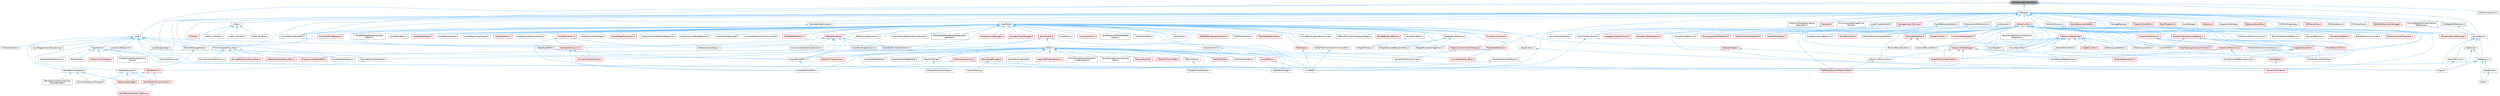 digraph "WorldCompositionUtility.h"
{
 // INTERACTIVE_SVG=YES
 // LATEX_PDF_SIZE
  bgcolor="transparent";
  edge [fontname=Helvetica,fontsize=10,labelfontname=Helvetica,labelfontsize=10];
  node [fontname=Helvetica,fontsize=10,shape=box,height=0.2,width=0.4];
  Node1 [id="Node000001",label="WorldCompositionUtility.h",height=0.2,width=0.4,color="gray40", fillcolor="grey60", style="filled", fontcolor="black",tooltip=" "];
  Node1 -> Node2 [id="edge1_Node000001_Node000002",dir="back",color="steelblue1",style="solid",tooltip=" "];
  Node2 [id="Node000002",label="CoreUObject.h",height=0.2,width=0.4,color="grey40", fillcolor="white", style="filled",URL="$d0/ded/CoreUObject_8h.html",tooltip=" "];
  Node2 -> Node3 [id="edge2_Node000002_Node000003",dir="back",color="steelblue1",style="solid",tooltip=" "];
  Node3 [id="Node000003",label="Engine.h",height=0.2,width=0.4,color="grey40", fillcolor="white", style="filled",URL="$d1/d34/Public_2Engine_8h.html",tooltip=" "];
  Node2 -> Node4 [id="edge3_Node000002_Node000004",dir="back",color="steelblue1",style="solid",tooltip=" "];
  Node4 [id="Node000004",label="EngineMinimal.h",height=0.2,width=0.4,color="grey40", fillcolor="white", style="filled",URL="$d0/d2c/EngineMinimal_8h.html",tooltip=" "];
  Node4 -> Node3 [id="edge4_Node000004_Node000003",dir="back",color="steelblue1",style="solid",tooltip=" "];
  Node2 -> Node5 [id="edge5_Node000002_Node000005",dir="back",color="steelblue1",style="solid",tooltip=" "];
  Node5 [id="Node000005",label="SlateBasics.h",height=0.2,width=0.4,color="grey40", fillcolor="white", style="filled",URL="$da/d2f/SlateBasics_8h.html",tooltip=" "];
  Node5 -> Node3 [id="edge6_Node000005_Node000003",dir="back",color="steelblue1",style="solid",tooltip=" "];
  Node5 -> Node6 [id="edge7_Node000005_Node000006",dir="back",color="steelblue1",style="solid",tooltip=" "];
  Node6 [id="Node000006",label="Slate.h",height=0.2,width=0.4,color="grey40", fillcolor="white", style="filled",URL="$d2/dc0/Slate_8h.html",tooltip=" "];
  Node5 -> Node7 [id="edge8_Node000005_Node000007",dir="back",color="steelblue1",style="solid",tooltip=" "];
  Node7 [id="Node000007",label="SlateExtras.h",height=0.2,width=0.4,color="grey40", fillcolor="white", style="filled",URL="$d8/dec/SlateExtras_8h.html",tooltip=" "];
  Node7 -> Node6 [id="edge9_Node000007_Node000006",dir="back",color="steelblue1",style="solid",tooltip=" "];
  Node5 -> Node8 [id="edge10_Node000005_Node000008",dir="back",color="steelblue1",style="solid",tooltip=" "];
  Node8 [id="Node000008",label="UnrealEd.h",height=0.2,width=0.4,color="grey40", fillcolor="white", style="filled",URL="$d2/d5f/UnrealEd_8h.html",tooltip=" "];
  Node2 -> Node9 [id="edge11_Node000002_Node000009",dir="back",color="steelblue1",style="solid",tooltip=" "];
  Node9 [id="Node000009",label="SlateCore.h",height=0.2,width=0.4,color="grey40", fillcolor="white", style="filled",URL="$dc/d03/SlateCore_8h.html",tooltip=" "];
  Node9 -> Node3 [id="edge12_Node000009_Node000003",dir="back",color="steelblue1",style="solid",tooltip=" "];
  Node9 -> Node5 [id="edge13_Node000009_Node000005",dir="back",color="steelblue1",style="solid",tooltip=" "];
  Node1 -> Node10 [id="edge14_Node000001_Node000010",dir="back",color="steelblue1",style="solid",tooltip=" "];
  Node10 [id="Node000010",label="CoreUObjectSharedPCH.h",height=0.2,width=0.4,color="grey40", fillcolor="white", style="filled",URL="$de/d2f/CoreUObjectSharedPCH_8h.html",tooltip=" "];
  Node10 -> Node11 [id="edge15_Node000010_Node000011",dir="back",color="steelblue1",style="solid",tooltip=" "];
  Node11 [id="Node000011",label="SlateSharedPCH.h",height=0.2,width=0.4,color="grey40", fillcolor="white", style="filled",URL="$d1/dfc/SlateSharedPCH_8h.html",tooltip=" "];
  Node11 -> Node12 [id="edge16_Node000011_Node000012",dir="back",color="steelblue1",style="solid",tooltip=" "];
  Node12 [id="Node000012",label="EngineSharedPCH.h",height=0.2,width=0.4,color="grey40", fillcolor="white", style="filled",URL="$dc/dbb/EngineSharedPCH_8h.html",tooltip=" "];
  Node12 -> Node13 [id="edge17_Node000012_Node000013",dir="back",color="steelblue1",style="solid",tooltip=" "];
  Node13 [id="Node000013",label="UnrealEdSharedPCH.h",height=0.2,width=0.4,color="grey40", fillcolor="white", style="filled",URL="$d1/de6/UnrealEdSharedPCH_8h.html",tooltip=" "];
  Node1 -> Node14 [id="edge18_Node000001_Node000014",dir="back",color="steelblue1",style="solid",tooltip=" "];
  Node14 [id="Node000014",label="Level.h",height=0.2,width=0.4,color="grey40", fillcolor="white", style="filled",URL="$d9/da2/Level_8h.html",tooltip=" "];
  Node14 -> Node15 [id="edge19_Node000014_Node000015",dir="back",color="steelblue1",style="solid",tooltip=" "];
  Node15 [id="Node000015",label="AsyncRegisterLevelContext.cpp",height=0.2,width=0.4,color="grey40", fillcolor="white", style="filled",URL="$da/df8/AsyncRegisterLevelContext_8cpp.html",tooltip=" "];
  Node14 -> Node16 [id="edge20_Node000014_Node000016",dir="back",color="steelblue1",style="solid",tooltip=" "];
  Node16 [id="Node000016",label="Editor.h",height=0.2,width=0.4,color="grey40", fillcolor="white", style="filled",URL="$de/d6e/Editor_8h.html",tooltip=" "];
  Node16 -> Node17 [id="edge21_Node000016_Node000017",dir="back",color="steelblue1",style="solid",tooltip=" "];
  Node17 [id="Node000017",label="AnimGraphNode_Base.h",height=0.2,width=0.4,color="red", fillcolor="#FFF0F0", style="filled",URL="$d0/dfb/AnimGraphNode__Base_8h.html",tooltip=" "];
  Node16 -> Node109 [id="edge22_Node000016_Node000109",dir="back",color="steelblue1",style="solid",tooltip=" "];
  Node109 [id="Node000109",label="AnimNodeEditModes.h",height=0.2,width=0.4,color="grey40", fillcolor="white", style="filled",URL="$db/dde/AnimNodeEditModes_8h.html",tooltip=" "];
  Node16 -> Node110 [id="edge23_Node000016_Node000110",dir="back",color="steelblue1",style="solid",tooltip=" "];
  Node110 [id="Node000110",label="BookMarkTypeActions.h",height=0.2,width=0.4,color="red", fillcolor="#FFF0F0", style="filled",URL="$d0/d2f/BookMarkTypeActions_8h.html",tooltip=" "];
  Node16 -> Node112 [id="edge24_Node000016_Node000112",dir="back",color="steelblue1",style="solid",tooltip=" "];
  Node112 [id="Node000112",label="BrushBuilderDragDropOp.h",height=0.2,width=0.4,color="grey40", fillcolor="white", style="filled",URL="$d9/d56/BrushBuilderDragDropOp_8h.html",tooltip=" "];
  Node16 -> Node113 [id="edge25_Node000016_Node000113",dir="back",color="steelblue1",style="solid",tooltip=" "];
  Node113 [id="Node000113",label="DisplayClusterObjectRef.h",height=0.2,width=0.4,color="red", fillcolor="#FFF0F0", style="filled",URL="$d9/d87/DisplayClusterObjectRef_8h.html",tooltip=" "];
  Node16 -> Node121 [id="edge26_Node000016_Node000121",dir="back",color="steelblue1",style="solid",tooltip=" "];
  Node121 [id="Node000121",label="EdModeInteractiveToolsContext.h",height=0.2,width=0.4,color="red", fillcolor="#FFF0F0", style="filled",URL="$d7/da4/EdModeInteractiveToolsContext_8h.html",tooltip=" "];
  Node16 -> Node124 [id="edge27_Node000016_Node000124",dir="back",color="steelblue1",style="solid",tooltip=" "];
  Node124 [id="Node000124",label="EditorModeManager.h",height=0.2,width=0.4,color="red", fillcolor="#FFF0F0", style="filled",URL="$d9/dca/EditorModeManager_8h.html",tooltip=" "];
  Node124 -> Node123 [id="edge28_Node000124_Node000123",dir="back",color="steelblue1",style="solid",tooltip=" "];
  Node123 [id="Node000123",label="FractureTool.cpp",height=0.2,width=0.4,color="grey40", fillcolor="white", style="filled",URL="$dc/d9a/FractureTool_8cpp.html",tooltip=" "];
  Node124 -> Node8 [id="edge29_Node000124_Node000008",dir="back",color="steelblue1",style="solid",tooltip=" "];
  Node16 -> Node130 [id="edge30_Node000016_Node000130",dir="back",color="steelblue1",style="solid",tooltip=" "];
  Node130 [id="Node000130",label="EditorViewportClient.h",height=0.2,width=0.4,color="red", fillcolor="#FFF0F0", style="filled",URL="$d4/d41/EditorViewportClient_8h.html",tooltip=" "];
  Node130 -> Node149 [id="edge31_Node000130_Node000149",dir="back",color="steelblue1",style="solid",tooltip=" "];
  Node149 [id="Node000149",label="SSkeletonWidget.h",height=0.2,width=0.4,color="grey40", fillcolor="white", style="filled",URL="$dd/da7/SSkeletonWidget_8h.html",tooltip=" "];
  Node130 -> Node8 [id="edge32_Node000130_Node000008",dir="back",color="steelblue1",style="solid",tooltip=" "];
  Node130 -> Node13 [id="edge33_Node000130_Node000013",dir="back",color="steelblue1",style="solid",tooltip=" "];
  Node16 -> Node150 [id="edge34_Node000016_Node000150",dir="back",color="steelblue1",style="solid",tooltip=" "];
  Node150 [id="Node000150",label="ExportTextDragDropOp.h",height=0.2,width=0.4,color="grey40", fillcolor="white", style="filled",URL="$de/d5c/ExportTextDragDropOp_8h.html",tooltip=" "];
  Node16 -> Node151 [id="edge35_Node000016_Node000151",dir="back",color="steelblue1",style="solid",tooltip=" "];
  Node151 [id="Node000151",label="ExternalDirtyActorsTracker.h",height=0.2,width=0.4,color="grey40", fillcolor="white", style="filled",URL="$db/d89/ExternalDirtyActorsTracker_8h.html",tooltip=" "];
  Node151 -> Node152 [id="edge36_Node000151_Node000152",dir="back",color="steelblue1",style="solid",tooltip=" "];
  Node152 [id="Node000152",label="WorldPartition.h",height=0.2,width=0.4,color="red", fillcolor="#FFF0F0", style="filled",URL="$de/d1e/WorldPartition_8h.html",tooltip=" "];
  Node152 -> Node154 [id="edge37_Node000152_Node000154",dir="back",color="steelblue1",style="solid",tooltip=" "];
  Node154 [id="Node000154",label="DataLayerManager.h",height=0.2,width=0.4,color="red", fillcolor="#FFF0F0", style="filled",URL="$de/d96/DataLayerManager_8h.html",tooltip=" "];
  Node152 -> Node156 [id="edge38_Node000152_Node000156",dir="back",color="steelblue1",style="solid",tooltip=" "];
  Node156 [id="Node000156",label="ExternalDataLayerManager.h",height=0.2,width=0.4,color="grey40", fillcolor="white", style="filled",URL="$d3/d7d/ExternalDataLayerManager_8h.html",tooltip=" "];
  Node152 -> Node161 [id="edge39_Node000152_Node000161",dir="back",color="steelblue1",style="solid",tooltip=" "];
  Node161 [id="Node000161",label="WorldPartitionRuntimeHash.h",height=0.2,width=0.4,color="red", fillcolor="#FFF0F0", style="filled",URL="$d9/df1/WorldPartitionRuntimeHash_8h.html",tooltip=" "];
  Node161 -> Node167 [id="edge40_Node000161_Node000167",dir="back",color="steelblue1",style="solid",tooltip=" "];
  Node167 [id="Node000167",label="WorldPartitionStreamingPolicy.h",height=0.2,width=0.4,color="red", fillcolor="#FFF0F0", style="filled",URL="$d8/d37/WorldPartitionStreamingPolicy_8h.html",tooltip=" "];
  Node16 -> Node123 [id="edge41_Node000016_Node000123",dir="back",color="steelblue1",style="solid",tooltip=" "];
  Node16 -> Node170 [id="edge42_Node000016_Node000170",dir="back",color="steelblue1",style="solid",tooltip=" "];
  Node170 [id="Node000170",label="GameModeInfoCustomizer.h",height=0.2,width=0.4,color="grey40", fillcolor="white", style="filled",URL="$d5/df3/GameModeInfoCustomizer_8h.html",tooltip=" "];
  Node16 -> Node171 [id="edge43_Node000016_Node000171",dir="back",color="steelblue1",style="solid",tooltip=" "];
  Node171 [id="Node000171",label="LegacyEdModeInterfaces.h",height=0.2,width=0.4,color="red", fillcolor="#FFF0F0", style="filled",URL="$da/d0a/LegacyEdModeInterfaces_8h.html",tooltip=" "];
  Node16 -> Node178 [id="edge44_Node000016_Node000178",dir="back",color="steelblue1",style="solid",tooltip=" "];
  Node178 [id="Node000178",label="MovieSceneDirectorBlueprint\lConditionUtils.h",height=0.2,width=0.4,color="grey40", fillcolor="white", style="filled",URL="$d4/d8a/MovieSceneDirectorBlueprintConditionUtils_8h.html",tooltip=" "];
  Node16 -> Node179 [id="edge45_Node000016_Node000179",dir="back",color="steelblue1",style="solid",tooltip=" "];
  Node179 [id="Node000179",label="MovieSceneDynamicBinding\lUtils.h",height=0.2,width=0.4,color="grey40", fillcolor="white", style="filled",URL="$df/dce/MovieSceneDynamicBindingUtils_8h.html",tooltip=" "];
  Node16 -> Node180 [id="edge46_Node000016_Node000180",dir="back",color="steelblue1",style="solid",tooltip=" "];
  Node180 [id="Node000180",label="PersonaModule.h",height=0.2,width=0.4,color="red", fillcolor="#FFF0F0", style="filled",URL="$de/d74/PersonaModule_8h.html",tooltip=" "];
  Node16 -> Node182 [id="edge47_Node000016_Node000182",dir="back",color="steelblue1",style="solid",tooltip=" "];
  Node182 [id="Node000182",label="SGraphPinNumSlider.h",height=0.2,width=0.4,color="red", fillcolor="#FFF0F0", style="filled",URL="$d5/d00/SGraphPinNumSlider_8h.html",tooltip=" "];
  Node16 -> Node184 [id="edge48_Node000016_Node000184",dir="back",color="steelblue1",style="solid",tooltip=" "];
  Node184 [id="Node000184",label="SGraphPinVector2DSlider.h",height=0.2,width=0.4,color="grey40", fillcolor="white", style="filled",URL="$d7/d05/SGraphPinVector2DSlider_8h.html",tooltip=" "];
  Node16 -> Node185 [id="edge49_Node000016_Node000185",dir="back",color="steelblue1",style="solid",tooltip=" "];
  Node185 [id="Node000185",label="SGraphPinVectorSlider.h",height=0.2,width=0.4,color="grey40", fillcolor="white", style="filled",URL="$dc/d38/SGraphPinVectorSlider_8h.html",tooltip=" "];
  Node16 -> Node186 [id="edge50_Node000016_Node000186",dir="back",color="steelblue1",style="solid",tooltip=" "];
  Node186 [id="Node000186",label="SVector2DSlider.h",height=0.2,width=0.4,color="grey40", fillcolor="white", style="filled",URL="$de/d67/SVector2DSlider_8h.html",tooltip=" "];
  Node186 -> Node184 [id="edge51_Node000186_Node000184",dir="back",color="steelblue1",style="solid",tooltip=" "];
  Node16 -> Node187 [id="edge52_Node000016_Node000187",dir="back",color="steelblue1",style="solid",tooltip=" "];
  Node187 [id="Node000187",label="SVector4Slider.h",height=0.2,width=0.4,color="red", fillcolor="#FFF0F0", style="filled",URL="$d4/dec/SVector4Slider_8h.html",tooltip=" "];
  Node16 -> Node189 [id="edge53_Node000016_Node000189",dir="back",color="steelblue1",style="solid",tooltip=" "];
  Node189 [id="Node000189",label="SVectorSlider.h",height=0.2,width=0.4,color="grey40", fillcolor="white", style="filled",URL="$d2/db5/SVectorSlider_8h.html",tooltip=" "];
  Node189 -> Node185 [id="edge54_Node000189_Node000185",dir="back",color="steelblue1",style="solid",tooltip=" "];
  Node16 -> Node190 [id="edge55_Node000016_Node000190",dir="back",color="steelblue1",style="solid",tooltip=" "];
  Node190 [id="Node000190",label="SubTrackEditorBase.h",height=0.2,width=0.4,color="grey40", fillcolor="white", style="filled",URL="$db/d33/SubTrackEditorBase_8h.html",tooltip=" "];
  Node16 -> Node8 [id="edge56_Node000016_Node000008",dir="back",color="steelblue1",style="solid",tooltip=" "];
  Node16 -> Node191 [id="edge57_Node000016_Node000191",dir="back",color="steelblue1",style="solid",tooltip=" "];
  Node191 [id="Node000191",label="UnrealEdMisc.h",height=0.2,width=0.4,color="red", fillcolor="#FFF0F0", style="filled",URL="$da/d70/UnrealEdMisc_8h.html",tooltip=" "];
  Node191 -> Node8 [id="edge58_Node000191_Node000008",dir="back",color="steelblue1",style="solid",tooltip=" "];
  Node16 -> Node13 [id="edge59_Node000016_Node000013",dir="back",color="steelblue1",style="solid",tooltip=" "];
  Node14 -> Node3 [id="edge60_Node000014_Node000003",dir="back",color="steelblue1",style="solid",tooltip=" "];
  Node14 -> Node12 [id="edge61_Node000014_Node000012",dir="back",color="steelblue1",style="solid",tooltip=" "];
  Node14 -> Node250 [id="edge62_Node000014_Node000250",dir="back",color="steelblue1",style="solid",tooltip=" "];
  Node250 [id="Node000250",label="EngineUtils.h",height=0.2,width=0.4,color="grey40", fillcolor="white", style="filled",URL="$d4/d61/EngineUtils_8h.html",tooltip=" "];
  Node250 -> Node251 [id="edge63_Node000250_Node000251",dir="back",color="steelblue1",style="solid",tooltip=" "];
  Node251 [id="Node000251",label="DisplayClusterHelpers.h",height=0.2,width=0.4,color="red", fillcolor="#FFF0F0", style="filled",URL="$da/dda/DisplayClusterHelpers_8h.html",tooltip=" "];
  Node250 -> Node113 [id="edge64_Node000250_Node000113",dir="back",color="steelblue1",style="solid",tooltip=" "];
  Node250 -> Node3 [id="edge65_Node000250_Node000003",dir="back",color="steelblue1",style="solid",tooltip=" "];
  Node250 -> Node253 [id="edge66_Node000250_Node000253",dir="back",color="steelblue1",style="solid",tooltip=" "];
  Node253 [id="Node000253",label="IDisplayClusterDisplayDevice\lProxy.h",height=0.2,width=0.4,color="grey40", fillcolor="white", style="filled",URL="$dd/d48/IDisplayClusterDisplayDeviceProxy_8h.html",tooltip=" "];
  Node250 -> Node254 [id="edge67_Node000250_Node000254",dir="back",color="steelblue1",style="solid",tooltip=" "];
  Node254 [id="Node000254",label="LandscapeSplineProxies.h",height=0.2,width=0.4,color="grey40", fillcolor="white", style="filled",URL="$d6/d6f/LandscapeSplineProxies_8h.html",tooltip=" "];
  Node250 -> Node255 [id="edge68_Node000250_Node000255",dir="back",color="steelblue1",style="solid",tooltip=" "];
  Node255 [id="Node000255",label="PawnIterator.h",height=0.2,width=0.4,color="grey40", fillcolor="white", style="filled",URL="$d3/d9c/PawnIterator_8h.html",tooltip=" "];
  Node250 -> Node256 [id="edge69_Node000250_Node000256",dir="back",color="steelblue1",style="solid",tooltip=" "];
  Node256 [id="Node000256",label="Texture2DArray.cpp",height=0.2,width=0.4,color="grey40", fillcolor="white", style="filled",URL="$d7/d13/Texture2DArray_8cpp.html",tooltip=" "];
  Node14 -> Node257 [id="edge70_Node000014_Node000257",dir="back",color="steelblue1",style="solid",tooltip=" "];
  Node257 [id="Node000257",label="ExternalPackageHelper.h",height=0.2,width=0.4,color="grey40", fillcolor="white", style="filled",URL="$d3/d2f/ExternalPackageHelper_8h.html",tooltip=" "];
  Node257 -> Node258 [id="edge71_Node000257_Node000258",dir="back",color="steelblue1",style="solid",tooltip=" "];
  Node258 [id="Node000258",label="WorldDataLayers.h",height=0.2,width=0.4,color="grey40", fillcolor="white", style="filled",URL="$d1/d1d/WorldDataLayers_8h.html",tooltip=" "];
  Node258 -> Node154 [id="edge72_Node000258_Node000154",dir="back",color="steelblue1",style="solid",tooltip=" "];
  Node258 -> Node161 [id="edge73_Node000258_Node000161",dir="back",color="steelblue1",style="solid",tooltip=" "];
  Node258 -> Node167 [id="edge74_Node000258_Node000167",dir="back",color="steelblue1",style="solid",tooltip=" "];
  Node14 -> Node259 [id="edge75_Node000014_Node000259",dir="back",color="steelblue1",style="solid",tooltip=" "];
  Node259 [id="Node000259",label="LevelDragDropOp.h",height=0.2,width=0.4,color="grey40", fillcolor="white", style="filled",URL="$dc/da5/LevelDragDropOp_8h.html",tooltip=" "];
  Node14 -> Node260 [id="edge76_Node000014_Node000260",dir="back",color="steelblue1",style="solid",tooltip=" "];
  Node260 [id="Node000260",label="LevelScriptBlueprint.h",height=0.2,width=0.4,color="grey40", fillcolor="white", style="filled",URL="$da/dfb/LevelScriptBlueprint_8h.html",tooltip=" "];
  Node14 -> Node261 [id="edge77_Node000014_Node000261",dir="back",color="steelblue1",style="solid",tooltip=" "];
  Node261 [id="Node000261",label="PrimitiveSceneProxyDesc.h",height=0.2,width=0.4,color="grey40", fillcolor="white", style="filled",URL="$d8/d20/PrimitiveSceneProxyDesc_8h.html",tooltip=" "];
  Node261 -> Node262 [id="edge78_Node000261_Node000262",dir="back",color="steelblue1",style="solid",tooltip=" "];
  Node262 [id="Node000262",label="AnimNextDebugDraw.h",height=0.2,width=0.4,color="grey40", fillcolor="white", style="filled",URL="$dd/de1/AnimNextDebugDraw_8h.html",tooltip=" "];
  Node261 -> Node263 [id="edge79_Node000261_Node000263",dir="back",color="steelblue1",style="solid",tooltip=" "];
  Node263 [id="Node000263",label="ParticleSystemSceneProxy.h",height=0.2,width=0.4,color="grey40", fillcolor="white", style="filled",URL="$dd/d25/ParticleSystemSceneProxy_8h.html",tooltip=" "];
  Node261 -> Node264 [id="edge80_Node000261_Node000264",dir="back",color="steelblue1",style="solid",tooltip=" "];
  Node264 [id="Node000264",label="SkinnedMeshSceneProxyDesc.h",height=0.2,width=0.4,color="red", fillcolor="#FFF0F0", style="filled",URL="$dd/d6b/SkinnedMeshSceneProxyDesc_8h.html",tooltip=" "];
  Node261 -> Node269 [id="edge81_Node000261_Node000269",dir="back",color="steelblue1",style="solid",tooltip=" "];
  Node269 [id="Node000269",label="StaticMeshSceneProxyDesc.h",height=0.2,width=0.4,color="red", fillcolor="#FFF0F0", style="filled",URL="$d0/d31/StaticMeshSceneProxyDesc_8h.html",tooltip=" "];
  Node14 -> Node272 [id="edge82_Node000014_Node000272",dir="back",color="steelblue1",style="solid",tooltip=" "];
  Node272 [id="Node000272",label="SurfaceIterators.h",height=0.2,width=0.4,color="grey40", fillcolor="white", style="filled",URL="$da/de6/SurfaceIterators_8h.html",tooltip=" "];
  Node14 -> Node258 [id="edge83_Node000014_Node000258",dir="back",color="steelblue1",style="solid",tooltip=" "];
  Node14 -> Node273 [id="edge84_Node000014_Node000273",dir="back",color="steelblue1",style="solid",tooltip=" "];
  Node273 [id="Node000273",label="WorldPartitionHelpers.h",height=0.2,width=0.4,color="grey40", fillcolor="white", style="filled",URL="$d9/dff/WorldPartitionHelpers_8h.html",tooltip=" "];
  Node273 -> Node154 [id="edge85_Node000273_Node000154",dir="back",color="steelblue1",style="solid",tooltip=" "];
  Node273 -> Node156 [id="edge86_Node000273_Node000156",dir="back",color="steelblue1",style="solid",tooltip=" "];
  Node273 -> Node274 [id="edge87_Node000273_Node000274",dir="back",color="steelblue1",style="solid",tooltip=" "];
  Node274 [id="Node000274",label="WorldPartitionRuntimeVirtual\lTextureBuilder.h",height=0.2,width=0.4,color="grey40", fillcolor="white", style="filled",URL="$d9/d09/WorldPartitionRuntimeVirtualTextureBuilder_8h.html",tooltip=" "];
  Node1 -> Node275 [id="edge88_Node000001_Node000275",dir="back",color="steelblue1",style="solid",tooltip=" "];
  Node275 [id="Node000275",label="Package.h",height=0.2,width=0.4,color="grey40", fillcolor="white", style="filled",URL="$dd/d79/Package_8h.html",tooltip=" "];
  Node275 -> Node276 [id="edge89_Node000275_Node000276",dir="back",color="steelblue1",style="solid",tooltip=" "];
  Node276 [id="Node000276",label="AITask.h",height=0.2,width=0.4,color="grey40", fillcolor="white", style="filled",URL="$d6/de2/AITask_8h.html",tooltip=" "];
  Node276 -> Node277 [id="edge90_Node000276_Node000277",dir="back",color="steelblue1",style="solid",tooltip=" "];
  Node277 [id="Node000277",label="AITask_LockLogic.h",height=0.2,width=0.4,color="grey40", fillcolor="white", style="filled",URL="$d8/d28/AITask__LockLogic_8h.html",tooltip=" "];
  Node276 -> Node278 [id="edge91_Node000276_Node000278",dir="back",color="steelblue1",style="solid",tooltip=" "];
  Node278 [id="Node000278",label="AITask_MoveTo.h",height=0.2,width=0.4,color="grey40", fillcolor="white", style="filled",URL="$d4/dc4/AITask__MoveTo_8h.html",tooltip=" "];
  Node276 -> Node279 [id="edge92_Node000276_Node000279",dir="back",color="steelblue1",style="solid",tooltip=" "];
  Node279 [id="Node000279",label="AITask_RunEQS.h",height=0.2,width=0.4,color="grey40", fillcolor="white", style="filled",URL="$d9/d9f/AITask__RunEQS_8h.html",tooltip=" "];
  Node276 -> Node280 [id="edge93_Node000276_Node000280",dir="back",color="steelblue1",style="solid",tooltip=" "];
  Node280 [id="Node000280",label="BTNode.h",height=0.2,width=0.4,color="red", fillcolor="#FFF0F0", style="filled",URL="$d2/df3/BTNode_8h.html",tooltip=" "];
  Node275 -> Node330 [id="edge94_Node000275_Node000330",dir="back",color="steelblue1",style="solid",tooltip=" "];
  Node330 [id="Node000330",label="ArchiveReplaceOrClearExternal\lReferences.h",height=0.2,width=0.4,color="grey40", fillcolor="white", style="filled",URL="$d1/d53/ArchiveReplaceOrClearExternalReferences_8h.html",tooltip=" "];
  Node330 -> Node2 [id="edge95_Node000330_Node000002",dir="back",color="steelblue1",style="solid",tooltip=" "];
  Node275 -> Node331 [id="edge96_Node000275_Node000331",dir="back",color="steelblue1",style="solid",tooltip=" "];
  Node331 [id="Node000331",label="AssetData.h",height=0.2,width=0.4,color="grey40", fillcolor="white", style="filled",URL="$d9/d19/AssetData_8h.html",tooltip=" "];
  Node331 -> Node332 [id="edge97_Node000331_Node000332",dir="back",color="steelblue1",style="solid",tooltip=" "];
  Node332 [id="Node000332",label="ActorDescContainer.h",height=0.2,width=0.4,color="red", fillcolor="#FFF0F0", style="filled",URL="$de/df0/ActorDescContainer_8h.html",tooltip=" "];
  Node331 -> Node338 [id="edge98_Node000331_Node000338",dir="back",color="steelblue1",style="solid",tooltip=" "];
  Node338 [id="Node000338",label="AnimAssetFindReplace.h",height=0.2,width=0.4,color="red", fillcolor="#FFF0F0", style="filled",URL="$d2/d3f/AnimAssetFindReplace_8h.html",tooltip=" "];
  Node331 -> Node342 [id="edge99_Node000331_Node000342",dir="back",color="steelblue1",style="solid",tooltip=" "];
  Node342 [id="Node000342",label="AnimationGraphSchema.h",height=0.2,width=0.4,color="red", fillcolor="#FFF0F0", style="filled",URL="$dc/d75/AnimationGraphSchema_8h.html",tooltip=" "];
  Node331 -> Node345 [id="edge100_Node000331_Node000345",dir="back",color="steelblue1",style="solid",tooltip=" "];
  Node345 [id="Node000345",label="AnimationStateMachineSchema.h",height=0.2,width=0.4,color="grey40", fillcolor="white", style="filled",URL="$d7/d8c/AnimationStateMachineSchema_8h.html",tooltip=" "];
  Node331 -> Node346 [id="edge101_Node000331_Node000346",dir="back",color="steelblue1",style="solid",tooltip=" "];
  Node346 [id="Node000346",label="AssetDataTagMapSerialization\lDetails.h",height=0.2,width=0.4,color="grey40", fillcolor="white", style="filled",URL="$d5/d67/AssetDataTagMapSerializationDetails_8h.html",tooltip=" "];
  Node331 -> Node347 [id="edge102_Node000331_Node000347",dir="back",color="steelblue1",style="solid",tooltip=" "];
  Node347 [id="Node000347",label="AssetDataToken.h",height=0.2,width=0.4,color="grey40", fillcolor="white", style="filled",URL="$d2/da5/AssetDataToken_8h.html",tooltip=" "];
  Node331 -> Node348 [id="edge103_Node000331_Node000348",dir="back",color="steelblue1",style="solid",tooltip=" "];
  Node348 [id="Node000348",label="AssetDragDropOp.h",height=0.2,width=0.4,color="red", fillcolor="#FFF0F0", style="filled",URL="$df/dda/AssetDragDropOp_8h.html",tooltip=" "];
  Node331 -> Node350 [id="edge104_Node000331_Node000350",dir="back",color="steelblue1",style="solid",tooltip=" "];
  Node350 [id="Node000350",label="AssetReferenceFixer.h",height=0.2,width=0.4,color="grey40", fillcolor="white", style="filled",URL="$dd/da4/AssetReferenceFixer_8h.html",tooltip=" "];
  Node331 -> Node351 [id="edge105_Node000331_Node000351",dir="back",color="steelblue1",style="solid",tooltip=" "];
  Node351 [id="Node000351",label="AssetRegistryGenerator.h",height=0.2,width=0.4,color="grey40", fillcolor="white", style="filled",URL="$df/dd1/AssetRegistryGenerator_8h.html",tooltip=" "];
  Node331 -> Node352 [id="edge106_Node000331_Node000352",dir="back",color="steelblue1",style="solid",tooltip=" "];
  Node352 [id="Node000352",label="AssetSelection.h",height=0.2,width=0.4,color="red", fillcolor="#FFF0F0", style="filled",URL="$d2/d2c/AssetSelection_8h.html",tooltip=" "];
  Node331 -> Node353 [id="edge107_Node000331_Node000353",dir="back",color="steelblue1",style="solid",tooltip=" "];
  Node353 [id="Node000353",label="AssetSourceFilenameCache.h",height=0.2,width=0.4,color="grey40", fillcolor="white", style="filled",URL="$dd/d16/AssetSourceFilenameCache_8h.html",tooltip=" "];
  Node331 -> Node354 [id="edge108_Node000331_Node000354",dir="back",color="steelblue1",style="solid",tooltip=" "];
  Node354 [id="Node000354",label="AssetThumbnail.h",height=0.2,width=0.4,color="red", fillcolor="#FFF0F0", style="filled",URL="$d7/d61/AssetThumbnail_8h.html",tooltip=" "];
  Node354 -> Node363 [id="edge109_Node000354_Node000363",dir="back",color="steelblue1",style="solid",tooltip=" "];
  Node363 [id="Node000363",label="SDeleteAssetsDialog.h",height=0.2,width=0.4,color="grey40", fillcolor="white", style="filled",URL="$d7/d0d/SDeleteAssetsDialog_8h.html",tooltip=" "];
  Node354 -> Node13 [id="edge110_Node000354_Node000013",dir="back",color="steelblue1",style="solid",tooltip=" "];
  Node331 -> Node364 [id="edge111_Node000331_Node000364",dir="back",color="steelblue1",style="solid",tooltip=" "];
  Node364 [id="Node000364",label="AssetThumbnailWidget.h",height=0.2,width=0.4,color="grey40", fillcolor="white", style="filled",URL="$d8/d2a/AssetThumbnailWidget_8h.html",tooltip=" "];
  Node331 -> Node365 [id="edge112_Node000331_Node000365",dir="back",color="steelblue1",style="solid",tooltip=" "];
  Node365 [id="Node000365",label="AudioWidgetSubsystem.h",height=0.2,width=0.4,color="red", fillcolor="#FFF0F0", style="filled",URL="$de/d1b/AudioWidgetSubsystem_8h.html",tooltip=" "];
  Node331 -> Node367 [id="edge113_Node000331_Node000367",dir="back",color="steelblue1",style="solid",tooltip=" "];
  Node367 [id="Node000367",label="BlueprintActionDatabaseRegistrar.h",height=0.2,width=0.4,color="grey40", fillcolor="white", style="filled",URL="$d5/d5d/BlueprintActionDatabaseRegistrar_8h.html",tooltip=" "];
  Node331 -> Node368 [id="edge114_Node000331_Node000368",dir="back",color="steelblue1",style="solid",tooltip=" "];
  Node368 [id="Node000368",label="BlueprintAssetNodeSpawner.h",height=0.2,width=0.4,color="grey40", fillcolor="white", style="filled",URL="$d2/d56/BlueprintAssetNodeSpawner_8h.html",tooltip=" "];
  Node331 -> Node369 [id="edge115_Node000331_Node000369",dir="back",color="steelblue1",style="solid",tooltip=" "];
  Node369 [id="Node000369",label="CollectionDragDropOp.h",height=0.2,width=0.4,color="grey40", fillcolor="white", style="filled",URL="$d6/d23/CollectionDragDropOp_8h.html",tooltip=" "];
  Node331 -> Node370 [id="edge116_Node000331_Node000370",dir="back",color="steelblue1",style="solid",tooltip=" "];
  Node370 [id="Node000370",label="CompileAllBlueprintsCommandlet.h",height=0.2,width=0.4,color="grey40", fillcolor="white", style="filled",URL="$d4/d7d/CompileAllBlueprintsCommandlet_8h.html",tooltip=" "];
  Node331 -> Node371 [id="edge117_Node000331_Node000371",dir="back",color="steelblue1",style="solid",tooltip=" "];
  Node371 [id="Node000371",label="DataTableEditorUtils.h",height=0.2,width=0.4,color="red", fillcolor="#FFF0F0", style="filled",URL="$d6/d6f/DataTableEditorUtils_8h.html",tooltip=" "];
  Node331 -> Node373 [id="edge118_Node000331_Node000373",dir="back",color="steelblue1",style="solid",tooltip=" "];
  Node373 [id="Node000373",label="EdGraphSchema.h",height=0.2,width=0.4,color="red", fillcolor="#FFF0F0", style="filled",URL="$d2/dce/EdGraphSchema_8h.html",tooltip=" "];
  Node373 -> Node342 [id="edge119_Node000373_Node000342",dir="back",color="steelblue1",style="solid",tooltip=" "];
  Node373 -> Node345 [id="edge120_Node000373_Node000345",dir="back",color="steelblue1",style="solid",tooltip=" "];
  Node373 -> Node507 [id="edge121_Node000373_Node000507",dir="back",color="steelblue1",style="solid",tooltip=" "];
  Node507 [id="Node000507",label="EdGraphSchema_K2.h",height=0.2,width=0.4,color="red", fillcolor="#FFF0F0", style="filled",URL="$d0/dcf/EdGraphSchema__K2_8h.html",tooltip=" "];
  Node507 -> Node342 [id="edge122_Node000507_Node000342",dir="back",color="steelblue1",style="solid",tooltip=" "];
  Node507 -> Node13 [id="edge123_Node000507_Node000013",dir="back",color="steelblue1",style="solid",tooltip=" "];
  Node373 -> Node12 [id="edge124_Node000373_Node000012",dir="back",color="steelblue1",style="solid",tooltip=" "];
  Node373 -> Node704 [id="edge125_Node000373_Node000704",dir="back",color="steelblue1",style="solid",tooltip=" "];
  Node704 [id="Node000704",label="SoundCueGraphSchema.h",height=0.2,width=0.4,color="grey40", fillcolor="white", style="filled",URL="$d7/d4a/SoundCueGraphSchema_8h.html",tooltip=" "];
  Node373 -> Node387 [id="edge126_Node000373_Node000387",dir="back",color="steelblue1",style="solid",tooltip=" "];
  Node387 [id="Node000387",label="SoundSubmixGraphSchema.h",height=0.2,width=0.4,color="grey40", fillcolor="white", style="filled",URL="$dc/ddf/SoundSubmixGraphSchema_8h.html",tooltip=" "];
  Node331 -> Node507 [id="edge127_Node000331_Node000507",dir="back",color="steelblue1",style="solid",tooltip=" "];
  Node331 -> Node16 [id="edge128_Node000331_Node000016",dir="back",color="steelblue1",style="solid",tooltip=" "];
  Node331 -> Node705 [id="edge129_Node000331_Node000705",dir="back",color="steelblue1",style="solid",tooltip=" "];
  Node705 [id="Node000705",label="EditorAnimUtils.h",height=0.2,width=0.4,color="grey40", fillcolor="white", style="filled",URL="$d1/dd4/EditorAnimUtils_8h.html",tooltip=" "];
  Node705 -> Node149 [id="edge130_Node000705_Node000149",dir="back",color="steelblue1",style="solid",tooltip=" "];
  Node331 -> Node706 [id="edge131_Node000331_Node000706",dir="back",color="steelblue1",style="solid",tooltip=" "];
  Node706 [id="Node000706",label="EditorAssetSubsystem.h",height=0.2,width=0.4,color="grey40", fillcolor="white", style="filled",URL="$df/d69/EditorAssetSubsystem_8h.html",tooltip=" "];
  Node331 -> Node707 [id="edge132_Node000331_Node000707",dir="back",color="steelblue1",style="solid",tooltip=" "];
  Node707 [id="Node000707",label="EditorEngine.h",height=0.2,width=0.4,color="red", fillcolor="#FFF0F0", style="filled",URL="$da/d0c/EditorEngine_8h.html",tooltip=" "];
  Node707 -> Node110 [id="edge133_Node000707_Node000110",dir="back",color="steelblue1",style="solid",tooltip=" "];
  Node707 -> Node16 [id="edge134_Node000707_Node000016",dir="back",color="steelblue1",style="solid",tooltip=" "];
  Node707 -> Node8 [id="edge135_Node000707_Node000008",dir="back",color="steelblue1",style="solid",tooltip=" "];
  Node707 -> Node13 [id="edge136_Node000707_Node000013",dir="back",color="steelblue1",style="solid",tooltip=" "];
  Node331 -> Node12 [id="edge137_Node000331_Node000012",dir="back",color="steelblue1",style="solid",tooltip=" "];
  Node331 -> Node710 [id="edge138_Node000331_Node000710",dir="back",color="steelblue1",style="solid",tooltip=" "];
  Node710 [id="Node000710",label="ExternalAssetDependencyGatherer.h",height=0.2,width=0.4,color="grey40", fillcolor="white", style="filled",URL="$da/dbe/ExternalAssetDependencyGatherer_8h.html",tooltip=" "];
  Node331 -> Node711 [id="edge139_Node000331_Node000711",dir="back",color="steelblue1",style="solid",tooltip=" "];
  Node711 [id="Node000711",label="ExternalObjectAndActorDependency\lGatherer.h",height=0.2,width=0.4,color="grey40", fillcolor="white", style="filled",URL="$d3/d4e/ExternalObjectAndActorDependencyGatherer_8h.html",tooltip=" "];
  Node331 -> Node257 [id="edge140_Node000331_Node000257",dir="back",color="steelblue1",style="solid",tooltip=" "];
  Node331 -> Node712 [id="edge141_Node000331_Node000712",dir="back",color="steelblue1",style="solid",tooltip=" "];
  Node712 [id="Node000712",label="FileHelpers.h",height=0.2,width=0.4,color="red", fillcolor="#FFF0F0", style="filled",URL="$d9/d82/FileHelpers_8h.html",tooltip=" "];
  Node712 -> Node8 [id="edge142_Node000712_Node000008",dir="back",color="steelblue1",style="solid",tooltip=" "];
  Node331 -> Node714 [id="edge143_Node000331_Node000714",dir="back",color="steelblue1",style="solid",tooltip=" "];
  Node714 [id="Node000714",label="GameplayCueManager.h",height=0.2,width=0.4,color="red", fillcolor="#FFF0F0", style="filled",URL="$d7/d4e/GameplayCueManager_8h.html",tooltip=" "];
  Node331 -> Node717 [id="edge144_Node000331_Node000717",dir="back",color="steelblue1",style="solid",tooltip=" "];
  Node717 [id="Node000717",label="GameplayTagsManager.h",height=0.2,width=0.4,color="red", fillcolor="#FFF0F0", style="filled",URL="$d5/dc9/GameplayTagsManager_8h.html",tooltip=" "];
  Node331 -> Node789 [id="edge145_Node000331_Node000789",dir="back",color="steelblue1",style="solid",tooltip=" "];
  Node789 [id="Node000789",label="GatherTextFromAssetsCommandlet.h",height=0.2,width=0.4,color="grey40", fillcolor="white", style="filled",URL="$df/da5/GatherTextFromAssetsCommandlet_8h.html",tooltip=" "];
  Node789 -> Node8 [id="edge146_Node000789_Node000008",dir="back",color="steelblue1",style="solid",tooltip=" "];
  Node331 -> Node790 [id="edge147_Node000331_Node000790",dir="back",color="steelblue1",style="solid",tooltip=" "];
  Node790 [id="Node000790",label="IAssetFamily.h",height=0.2,width=0.4,color="grey40", fillcolor="white", style="filled",URL="$d5/d12/IAssetFamily_8h.html",tooltip=" "];
  Node331 -> Node791 [id="edge148_Node000331_Node000791",dir="back",color="steelblue1",style="solid",tooltip=" "];
  Node791 [id="Node000791",label="LandscapeUtils.h",height=0.2,width=0.4,color="red", fillcolor="#FFF0F0", style="filled",URL="$d0/dc0/LandscapeUtils_8h.html",tooltip=" "];
  Node331 -> Node802 [id="edge149_Node000331_Node000802",dir="back",color="steelblue1",style="solid",tooltip=" "];
  Node802 [id="Node000802",label="LevelSequenceShotMetaData\lLibrary.h",height=0.2,width=0.4,color="grey40", fillcolor="white", style="filled",URL="$d2/d37/LevelSequenceShotMetaDataLibrary_8h.html",tooltip=" "];
  Node331 -> Node803 [id="edge150_Node000331_Node000803",dir="back",color="steelblue1",style="solid",tooltip=" "];
  Node803 [id="Node000803",label="MediaTrackEditor.h",height=0.2,width=0.4,color="grey40", fillcolor="white", style="filled",URL="$d0/d41/MediaTrackEditor_8h.html",tooltip=" "];
  Node331 -> Node804 [id="edge151_Node000331_Node000804",dir="back",color="steelblue1",style="solid",tooltip=" "];
  Node804 [id="Node000804",label="NoExportTypes.h",height=0.2,width=0.4,color="red", fillcolor="#FFF0F0", style="filled",URL="$d3/d21/NoExportTypes_8h.html",tooltip=" "];
  Node804 -> Node809 [id="edge152_Node000804_Node000809",dir="back",color="steelblue1",style="solid",tooltip=" "];
  Node809 [id="Node000809",label="BaseMeshFromSplinesTool.h",height=0.2,width=0.4,color="red", fillcolor="#FFF0F0", style="filled",URL="$da/d31/BaseMeshFromSplinesTool_8h.html",tooltip=" "];
  Node331 -> Node909 [id="edge153_Node000331_Node000909",dir="back",color="steelblue1",style="solid",tooltip=" "];
  Node909 [id="Node000909",label="ObjectLibrary.h",height=0.2,width=0.4,color="grey40", fillcolor="white", style="filled",URL="$d8/de1/ObjectLibrary_8h.html",tooltip=" "];
  Node909 -> Node3 [id="edge154_Node000909_Node000003",dir="back",color="steelblue1",style="solid",tooltip=" "];
  Node331 -> Node910 [id="edge155_Node000331_Node000910",dir="back",color="steelblue1",style="solid",tooltip=" "];
  Node910 [id="Node000910",label="ObjectTools.h",height=0.2,width=0.4,color="grey40", fillcolor="white", style="filled",URL="$d3/d71/ObjectTools_8h.html",tooltip=" "];
  Node331 -> Node911 [id="edge156_Node000331_Node000911",dir="back",color="steelblue1",style="solid",tooltip=" "];
  Node911 [id="Node000911",label="PropertyCustomizationHelpers.h",height=0.2,width=0.4,color="red", fillcolor="#FFF0F0", style="filled",URL="$d7/dd0/PropertyCustomizationHelpers_8h.html",tooltip=" "];
  Node911 -> Node170 [id="edge157_Node000911_Node000170",dir="back",color="steelblue1",style="solid",tooltip=" "];
  Node331 -> Node913 [id="edge158_Node000331_Node000913",dir="back",color="steelblue1",style="solid",tooltip=" "];
  Node913 [id="Node000913",label="ReimportFbxSceneFactory.h",height=0.2,width=0.4,color="grey40", fillcolor="white", style="filled",URL="$dc/d5f/ReimportFbxSceneFactory_8h.html",tooltip=" "];
  Node913 -> Node8 [id="edge159_Node000913_Node000008",dir="back",color="steelblue1",style="solid",tooltip=" "];
  Node331 -> Node522 [id="edge160_Node000331_Node000522",dir="back",color="steelblue1",style="solid",tooltip=" "];
  Node522 [id="Node000522",label="RigVMEditorBlueprintLibrary.h",height=0.2,width=0.4,color="red", fillcolor="#FFF0F0", style="filled",URL="$d9/d31/RigVMEditorBlueprintLibrary_8h.html",tooltip=" "];
  Node331 -> Node914 [id="edge161_Node000331_Node000914",dir="back",color="steelblue1",style="solid",tooltip=" "];
  Node914 [id="Node000914",label="RigVMEditorTools.h",height=0.2,width=0.4,color="grey40", fillcolor="white", style="filled",URL="$d5/ddd/RigVMEditorTools_8h.html",tooltip=" "];
  Node331 -> Node535 [id="edge162_Node000331_Node000535",dir="back",color="steelblue1",style="solid",tooltip=" "];
  Node535 [id="Node000535",label="RigVMTreeToolkitTask.h",height=0.2,width=0.4,color="red", fillcolor="#FFF0F0", style="filled",URL="$d1/dd5/RigVMTreeToolkitTask_8h.html",tooltip=" "];
  Node331 -> Node363 [id="edge163_Node000331_Node000363",dir="back",color="steelblue1",style="solid",tooltip=" "];
  Node331 -> Node488 [id="edge164_Node000331_Node000488",dir="back",color="steelblue1",style="solid",tooltip=" "];
  Node488 [id="Node000488",label="SGraphPinClass.h",height=0.2,width=0.4,color="grey40", fillcolor="white", style="filled",URL="$df/d8d/SGraphPinClass_8h.html",tooltip=" "];
  Node331 -> Node487 [id="edge165_Node000331_Node000487",dir="back",color="steelblue1",style="solid",tooltip=" "];
  Node487 [id="Node000487",label="SGraphPinObject.h",height=0.2,width=0.4,color="grey40", fillcolor="white", style="filled",URL="$da/dd6/SGraphPinObject_8h.html",tooltip=" "];
  Node487 -> Node488 [id="edge166_Node000487_Node000488",dir="back",color="steelblue1",style="solid",tooltip=" "];
  Node331 -> Node149 [id="edge167_Node000331_Node000149",dir="back",color="steelblue1",style="solid",tooltip=" "];
  Node331 -> Node704 [id="edge168_Node000331_Node000704",dir="back",color="steelblue1",style="solid",tooltip=" "];
  Node331 -> Node387 [id="edge169_Node000331_Node000387",dir="back",color="steelblue1",style="solid",tooltip=" "];
  Node331 -> Node915 [id="edge170_Node000331_Node000915",dir="back",color="steelblue1",style="solid",tooltip=" "];
  Node915 [id="Node000915",label="SoundWaveLoadingBehavior.cpp",height=0.2,width=0.4,color="grey40", fillcolor="white", style="filled",URL="$d7/d95/SoundWaveLoadingBehavior_8cpp.html",tooltip=" "];
  Node331 -> Node916 [id="edge171_Node000331_Node000916",dir="back",color="steelblue1",style="solid",tooltip=" "];
  Node916 [id="Node000916",label="VPAssetThumbnailWrapperWidget.h",height=0.2,width=0.4,color="grey40", fillcolor="white", style="filled",URL="$d8/da8/VPAssetThumbnailWrapperWidget_8h.html",tooltip=" "];
  Node331 -> Node204 [id="edge172_Node000331_Node000204",dir="back",color="steelblue1",style="solid",tooltip=" "];
  Node204 [id="Node000204",label="WidgetBlueprintEditor.h",height=0.2,width=0.4,color="red", fillcolor="#FFF0F0", style="filled",URL="$d6/d04/WidgetBlueprintEditor_8h.html",tooltip=" "];
  Node331 -> Node917 [id="edge173_Node000331_Node000917",dir="back",color="steelblue1",style="solid",tooltip=" "];
  Node917 [id="Node000917",label="WidgetTemplateBlueprintClass.h",height=0.2,width=0.4,color="grey40", fillcolor="white", style="filled",URL="$d4/d8e/WidgetTemplateBlueprintClass_8h.html",tooltip=" "];
  Node331 -> Node918 [id="edge174_Node000331_Node000918",dir="back",color="steelblue1",style="solid",tooltip=" "];
  Node918 [id="Node000918",label="WidgetTemplateClass.h",height=0.2,width=0.4,color="grey40", fillcolor="white", style="filled",URL="$df/da5/WidgetTemplateClass_8h.html",tooltip=" "];
  Node918 -> Node917 [id="edge175_Node000918_Node000917",dir="back",color="steelblue1",style="solid",tooltip=" "];
  Node918 -> Node919 [id="edge176_Node000918_Node000919",dir="back",color="steelblue1",style="solid",tooltip=" "];
  Node919 [id="Node000919",label="WidgetTemplateImageClass.h",height=0.2,width=0.4,color="grey40", fillcolor="white", style="filled",URL="$d1/d00/WidgetTemplateImageClass_8h.html",tooltip=" "];
  Node331 -> Node919 [id="edge177_Node000331_Node000919",dir="back",color="steelblue1",style="solid",tooltip=" "];
  Node275 -> Node920 [id="edge178_Node000275_Node000920",dir="back",color="steelblue1",style="solid",tooltip=" "];
  Node920 [id="Node000920",label="AssetPrivatizeModel.h",height=0.2,width=0.4,color="grey40", fillcolor="white", style="filled",URL="$d7/da2/AssetPrivatizeModel_8h.html",tooltip=" "];
  Node920 -> Node921 [id="edge179_Node000920_Node000921",dir="back",color="steelblue1",style="solid",tooltip=" "];
  Node921 [id="Node000921",label="SPrivateAssetsDialog.h",height=0.2,width=0.4,color="grey40", fillcolor="white", style="filled",URL="$d2/dba/SPrivateAssetsDialog_8h.html",tooltip=" "];
  Node275 -> Node922 [id="edge180_Node000275_Node000922",dir="back",color="steelblue1",style="solid",tooltip=" "];
  Node922 [id="Node000922",label="AxisSources.h",height=0.2,width=0.4,color="grey40", fillcolor="white", style="filled",URL="$d6/dfa/AxisSources_8h.html",tooltip=" "];
  Node922 -> Node923 [id="edge181_Node000922_Node000923",dir="back",color="steelblue1",style="solid",tooltip=" "];
  Node923 [id="Node000923",label="GizmoComponents.h",height=0.2,width=0.4,color="red", fillcolor="#FFF0F0", style="filled",URL="$d9/d96/GizmoComponents_8h.html",tooltip=" "];
  Node275 -> Node927 [id="edge182_Node000275_Node000927",dir="back",color="steelblue1",style="solid",tooltip=" "];
  Node927 [id="Node000927",label="CollectionManagerScripting\lSubsystem.h",height=0.2,width=0.4,color="grey40", fillcolor="white", style="filled",URL="$d1/d33/CollectionManagerScriptingSubsystem_8h.html",tooltip=" "];
  Node275 -> Node928 [id="edge183_Node000275_Node000928",dir="back",color="steelblue1",style="solid",tooltip=" "];
  Node928 [id="Node000928",label="CookOnTheFlyServer.h",height=0.2,width=0.4,color="grey40", fillcolor="white", style="filled",URL="$dc/dca/CookOnTheFlyServer_8h.html",tooltip=" "];
  Node928 -> Node8 [id="edge184_Node000928_Node000008",dir="back",color="steelblue1",style="solid",tooltip=" "];
  Node275 -> Node2 [id="edge185_Node000275_Node000002",dir="back",color="steelblue1",style="solid",tooltip=" "];
  Node275 -> Node10 [id="edge186_Node000275_Node000010",dir="back",color="steelblue1",style="solid",tooltip=" "];
  Node275 -> Node929 [id="edge187_Node000275_Node000929",dir="back",color="steelblue1",style="solid",tooltip=" "];
  Node929 [id="Node000929",label="ExclusiveLoadPackageTime\lTracker.h",height=0.2,width=0.4,color="grey40", fillcolor="white", style="filled",URL="$da/d95/ExclusiveLoadPackageTimeTracker_8h.html",tooltip=" "];
  Node275 -> Node151 [id="edge188_Node000275_Node000151",dir="back",color="steelblue1",style="solid",tooltip=" "];
  Node275 -> Node257 [id="edge189_Node000275_Node000257",dir="back",color="steelblue1",style="solid",tooltip=" "];
  Node275 -> Node930 [id="edge190_Node000275_Node000930",dir="back",color="steelblue1",style="solid",tooltip=" "];
  Node930 [id="Node000930",label="FastReferenceCollector.h",height=0.2,width=0.4,color="grey40", fillcolor="white", style="filled",URL="$dd/d44/FastReferenceCollector_8h.html",tooltip=" "];
  Node930 -> Node931 [id="edge191_Node000930_Node000931",dir="back",color="steelblue1",style="solid",tooltip=" "];
  Node931 [id="Node000931",label="GarbageCollectionHistory.h",height=0.2,width=0.4,color="red", fillcolor="#FFF0F0", style="filled",URL="$d5/dee/GarbageCollectionHistory_8h.html",tooltip=" "];
  Node275 -> Node933 [id="edge192_Node000275_Node000933",dir="back",color="steelblue1",style="solid",tooltip=" "];
  Node933 [id="Node000933",label="FindObjectReferencers.h",height=0.2,width=0.4,color="grey40", fillcolor="white", style="filled",URL="$dc/dab/FindObjectReferencers_8h.html",tooltip=" "];
  Node933 -> Node2 [id="edge193_Node000933_Node000002",dir="back",color="steelblue1",style="solid",tooltip=" "];
  Node275 -> Node934 [id="edge194_Node000275_Node000934",dir="back",color="steelblue1",style="solid",tooltip=" "];
  Node934 [id="Node000934",label="GeneratedCppIncludes.h",height=0.2,width=0.4,color="grey40", fillcolor="white", style="filled",URL="$d5/d24/GeneratedCppIncludes_8h.html",tooltip=" "];
  Node934 -> Node10 [id="edge195_Node000934_Node000010",dir="back",color="steelblue1",style="solid",tooltip=" "];
  Node275 -> Node935 [id="edge196_Node000275_Node000935",dir="back",color="steelblue1",style="solid",tooltip=" "];
  Node935 [id="Node000935",label="IRevisionControlExtension.h",height=0.2,width=0.4,color="grey40", fillcolor="white", style="filled",URL="$de/d39/IRevisionControlExtension_8h.html",tooltip=" "];
  Node935 -> Node936 [id="edge197_Node000935_Node000936",dir="back",color="steelblue1",style="solid",tooltip=" "];
  Node936 [id="Node000936",label="NavigationToolSequence.h",height=0.2,width=0.4,color="red", fillcolor="#FFF0F0", style="filled",URL="$d3/d05/NavigationToolSequence_8h.html",tooltip=" "];
  Node275 -> Node939 [id="edge198_Node000275_Node000939",dir="back",color="steelblue1",style="solid",tooltip=" "];
  Node939 [id="Node000939",label="InteractiveTool.h",height=0.2,width=0.4,color="red", fillcolor="#FFF0F0", style="filled",URL="$d5/d55/InteractiveTool_8h.html",tooltip=" "];
  Node939 -> Node940 [id="edge199_Node000939_Node000940",dir="back",color="steelblue1",style="solid",tooltip=" "];
  Node940 [id="Node000940",label="BaseBrushTool.h",height=0.2,width=0.4,color="red", fillcolor="#FFF0F0", style="filled",URL="$d9/d0b/BaseBrushTool_8h.html",tooltip=" "];
  Node939 -> Node809 [id="edge200_Node000939_Node000809",dir="back",color="steelblue1",style="solid",tooltip=" "];
  Node939 -> Node943 [id="edge201_Node000939_Node000943",dir="back",color="steelblue1",style="solid",tooltip=" "];
  Node943 [id="Node000943",label="ClickDragTool.h",height=0.2,width=0.4,color="grey40", fillcolor="white", style="filled",URL="$da/d12/ClickDragTool_8h.html",tooltip=" "];
  Node939 -> Node944 [id="edge202_Node000939_Node000944",dir="back",color="steelblue1",style="solid",tooltip=" "];
  Node944 [id="Node000944",label="CollisionPropertySets.h",height=0.2,width=0.4,color="red", fillcolor="#FFF0F0", style="filled",URL="$df/dda/CollisionPropertySets_8h.html",tooltip=" "];
  Node939 -> Node949 [id="edge203_Node000939_Node000949",dir="back",color="steelblue1",style="solid",tooltip=" "];
  Node949 [id="Node000949",label="CubeGridTool.h",height=0.2,width=0.4,color="grey40", fillcolor="white", style="filled",URL="$d3/d38/CubeGridTool_8h.html",tooltip=" "];
  Node939 -> Node950 [id="edge204_Node000939_Node000950",dir="back",color="steelblue1",style="solid",tooltip=" "];
  Node950 [id="Node000950",label="DrawAndRevolveTool.h",height=0.2,width=0.4,color="grey40", fillcolor="white", style="filled",URL="$d8/d06/DrawAndRevolveTool_8h.html",tooltip=" "];
  Node939 -> Node121 [id="edge205_Node000939_Node000121",dir="back",color="steelblue1",style="solid",tooltip=" "];
  Node939 -> Node951 [id="edge206_Node000939_Node000951",dir="back",color="steelblue1",style="solid",tooltip=" "];
  Node951 [id="Node000951",label="ExtractSplineTool.h",height=0.2,width=0.4,color="grey40", fillcolor="white", style="filled",URL="$d3/d4d/ExtractSplineTool_8h.html",tooltip=" "];
  Node939 -> Node952 [id="edge207_Node000939_Node000952",dir="back",color="steelblue1",style="solid",tooltip=" "];
  Node952 [id="Node000952",label="GeometrySelectionVisualization\lProperties.h",height=0.2,width=0.4,color="grey40", fillcolor="white", style="filled",URL="$d0/d90/GeometrySelectionVisualizationProperties_8h.html",tooltip=" "];
  Node939 -> Node953 [id="edge208_Node000939_Node000953",dir="back",color="steelblue1",style="solid",tooltip=" "];
  Node953 [id="Node000953",label="InteractionMechanic.h",height=0.2,width=0.4,color="red", fillcolor="#FFF0F0", style="filled",URL="$df/d30/InteractionMechanic_8h.html",tooltip=" "];
  Node953 -> Node963 [id="edge209_Node000953_Node000963",dir="back",color="steelblue1",style="solid",tooltip=" "];
  Node963 [id="Node000963",label="InteractiveToolActivity.h",height=0.2,width=0.4,color="red", fillcolor="#FFF0F0", style="filled",URL="$da/de4/InteractiveToolActivity_8h.html",tooltip=" "];
  Node963 -> Node967 [id="edge210_Node000963_Node000967",dir="back",color="steelblue1",style="solid",tooltip=" "];
  Node967 [id="Node000967",label="PolyEditInsertEdgeActivity.h",height=0.2,width=0.4,color="grey40", fillcolor="white", style="filled",URL="$d1/d26/PolyEditInsertEdgeActivity_8h.html",tooltip=" "];
  Node963 -> Node968 [id="edge211_Node000963_Node000968",dir="back",color="steelblue1",style="solid",tooltip=" "];
  Node968 [id="Node000968",label="PolyEditInsertEdgeLoopActivity.h",height=0.2,width=0.4,color="grey40", fillcolor="white", style="filled",URL="$d5/d37/PolyEditInsertEdgeLoopActivity_8h.html",tooltip=" "];
  Node953 -> Node971 [id="edge212_Node000953_Node000971",dir="back",color="steelblue1",style="solid",tooltip=" "];
  Node971 [id="Node000971",label="MeshTopologySelectionMechanic.h",height=0.2,width=0.4,color="red", fillcolor="#FFF0F0", style="filled",URL="$d5/d15/MeshTopologySelectionMechanic_8h.html",tooltip=" "];
  Node953 -> Node980 [id="edge213_Node000953_Node000980",dir="back",color="steelblue1",style="solid",tooltip=" "];
  Node980 [id="Node000980",label="UVEditorMeshSelectionMechanic.h",height=0.2,width=0.4,color="grey40", fillcolor="white", style="filled",URL="$d2/d73/UVEditorMeshSelectionMechanic_8h.html",tooltip=" "];
  Node980 -> Node981 [id="edge214_Node000980_Node000981",dir="back",color="steelblue1",style="solid",tooltip=" "];
  Node981 [id="Node000981",label="UVEditorBrushSelectTool.h",height=0.2,width=0.4,color="grey40", fillcolor="white", style="filled",URL="$dd/d97/UVEditorBrushSelectTool_8h.html",tooltip=" "];
  Node939 -> Node963 [id="edge215_Node000939_Node000963",dir="back",color="steelblue1",style="solid",tooltip=" "];
  Node939 -> Node985 [id="edge216_Node000939_Node000985",dir="back",color="steelblue1",style="solid",tooltip=" "];
  Node985 [id="Node000985",label="InteractiveToolBuilder.h",height=0.2,width=0.4,color="red", fillcolor="#FFF0F0", style="filled",URL="$d1/d03/InteractiveToolBuilder_8h.html",tooltip=" "];
  Node985 -> Node809 [id="edge217_Node000985_Node000809",dir="back",color="steelblue1",style="solid",tooltip=" "];
  Node985 -> Node943 [id="edge218_Node000985_Node000943",dir="back",color="steelblue1",style="solid",tooltip=" "];
  Node985 -> Node949 [id="edge219_Node000985_Node000949",dir="back",color="steelblue1",style="solid",tooltip=" "];
  Node985 -> Node950 [id="edge220_Node000985_Node000950",dir="back",color="steelblue1",style="solid",tooltip=" "];
  Node985 -> Node951 [id="edge221_Node000985_Node000951",dir="back",color="steelblue1",style="solid",tooltip=" "];
  Node985 -> Node999 [id="edge222_Node000985_Node000999",dir="back",color="steelblue1",style="solid",tooltip=" "];
  Node999 [id="Node000999",label="InteractiveToolManager.h",height=0.2,width=0.4,color="red", fillcolor="#FFF0F0", style="filled",URL="$d0/d23/InteractiveToolManager_8h.html",tooltip=" "];
  Node999 -> Node809 [id="edge223_Node000999_Node000809",dir="back",color="steelblue1",style="solid",tooltip=" "];
  Node999 -> Node121 [id="edge224_Node000999_Node000121",dir="back",color="steelblue1",style="solid",tooltip=" "];
  Node999 -> Node1002 [id="edge225_Node000999_Node001002",dir="back",color="steelblue1",style="solid",tooltip=" "];
  Node1002 [id="Node001002",label="InteractiveToolsContext.h",height=0.2,width=0.4,color="grey40", fillcolor="white", style="filled",URL="$d2/dfe/InteractiveToolsContext_8h.html",tooltip=" "];
  Node1002 -> Node121 [id="edge226_Node001002_Node000121",dir="back",color="steelblue1",style="solid",tooltip=" "];
  Node999 -> Node1003 [id="edge227_Node000999_Node001003",dir="back",color="steelblue1",style="solid",tooltip=" "];
  Node1003 [id="Node001003",label="StateTargets.h",height=0.2,width=0.4,color="red", fillcolor="#FFF0F0", style="filled",URL="$de/d0d/StateTargets_8h.html",tooltip=" "];
  Node1003 -> Node923 [id="edge228_Node001003_Node000923",dir="back",color="steelblue1",style="solid",tooltip=" "];
  Node999 -> Node1014 [id="edge229_Node000999_Node001014",dir="back",color="steelblue1",style="solid",tooltip=" "];
  Node1014 [id="Node001014",label="ToolSceneQueriesUtil.h",height=0.2,width=0.4,color="red", fillcolor="#FFF0F0", style="filled",URL="$d3/d9c/ToolSceneQueriesUtil_8h.html",tooltip=" "];
  Node985 -> Node1027 [id="edge230_Node000985_Node001027",dir="back",color="steelblue1",style="solid",tooltip=" "];
  Node1027 [id="Node001027",label="LatticeDeformerTool.h",height=0.2,width=0.4,color="grey40", fillcolor="white", style="filled",URL="$db/d83/LatticeDeformerTool_8h.html",tooltip=" "];
  Node985 -> Node967 [id="edge231_Node000985_Node000967",dir="back",color="steelblue1",style="solid",tooltip=" "];
  Node985 -> Node968 [id="edge232_Node000985_Node000968",dir="back",color="steelblue1",style="solid",tooltip=" "];
  Node985 -> Node1045 [id="edge233_Node000985_Node001045",dir="back",color="steelblue1",style="solid",tooltip=" "];
  Node1045 [id="Node001045",label="SingleClickTool.h",height=0.2,width=0.4,color="red", fillcolor="#FFF0F0", style="filled",URL="$d5/d95/SingleClickTool_8h.html",tooltip=" "];
  Node985 -> Node1057 [id="edge234_Node000985_Node001057",dir="back",color="steelblue1",style="solid",tooltip=" "];
  Node1057 [id="Node001057",label="UVEditorLayerEditTool.h",height=0.2,width=0.4,color="grey40", fillcolor="white", style="filled",URL="$d0/df1/UVEditorLayerEditTool_8h.html",tooltip=" "];
  Node985 -> Node1020 [id="edge235_Node000985_Node001020",dir="back",color="steelblue1",style="solid",tooltip=" "];
  Node1020 [id="Node001020",label="UVEditorLayoutTool.h",height=0.2,width=0.4,color="grey40", fillcolor="white", style="filled",URL="$d5/dd1/UVEditorLayoutTool_8h.html",tooltip=" "];
  Node939 -> Node999 [id="edge236_Node000939_Node000999",dir="back",color="steelblue1",style="solid",tooltip=" "];
  Node939 -> Node1060 [id="edge237_Node000939_Node001060",dir="back",color="steelblue1",style="solid",tooltip=" "];
  Node1060 [id="Node001060",label="InteractiveToolQueryInterfaces.h",height=0.2,width=0.4,color="red", fillcolor="#FFF0F0", style="filled",URL="$d9/d32/InteractiveToolQueryInterfaces_8h.html",tooltip=" "];
  Node1060 -> Node809 [id="edge238_Node001060_Node000809",dir="back",color="steelblue1",style="solid",tooltip=" "];
  Node1060 -> Node949 [id="edge239_Node001060_Node000949",dir="back",color="steelblue1",style="solid",tooltip=" "];
  Node1060 -> Node1061 [id="edge240_Node001060_Node001061",dir="back",color="steelblue1",style="solid",tooltip=" "];
  Node1061 [id="Node001061",label="MultiSelectionTool.h",height=0.2,width=0.4,color="red", fillcolor="#FFF0F0", style="filled",URL="$d6/dc9/MultiSelectionTool_8h.html",tooltip=" "];
  Node1060 -> Node1063 [id="edge241_Node001060_Node001063",dir="back",color="steelblue1",style="solid",tooltip=" "];
  Node1063 [id="Node001063",label="SingleSelectionTool.h",height=0.2,width=0.4,color="red", fillcolor="#FFF0F0", style="filled",URL="$de/def/SingleSelectionTool_8h.html",tooltip=" "];
  Node1063 -> Node967 [id="edge242_Node001063_Node000967",dir="back",color="steelblue1",style="solid",tooltip=" "];
  Node1063 -> Node968 [id="edge243_Node001063_Node000968",dir="back",color="steelblue1",style="solid",tooltip=" "];
  Node1060 -> Node981 [id="edge244_Node001060_Node000981",dir="back",color="steelblue1",style="solid",tooltip=" "];
  Node939 -> Node1064 [id="edge245_Node000939_Node001064",dir="back",color="steelblue1",style="solid",tooltip=" "];
  Node1064 [id="Node001064",label="InteractiveToolsCommands.h",height=0.2,width=0.4,color="grey40", fillcolor="white", style="filled",URL="$d5/d5e/InteractiveToolsCommands_8h.html",tooltip=" "];
  Node939 -> Node1002 [id="edge246_Node000939_Node001002",dir="back",color="steelblue1",style="solid",tooltip=" "];
  Node939 -> Node1065 [id="edge247_Node000939_Node001065",dir="back",color="steelblue1",style="solid",tooltip=" "];
  Node1065 [id="Node001065",label="KeyAsModifierInputBehavior.h",height=0.2,width=0.4,color="grey40", fillcolor="white", style="filled",URL="$dc/d35/KeyAsModifierInputBehavior_8h.html",tooltip=" "];
  Node939 -> Node1066 [id="edge248_Node000939_Node001066",dir="back",color="steelblue1",style="solid",tooltip=" "];
  Node1066 [id="Node001066",label="KeyInputBehavior.h",height=0.2,width=0.4,color="grey40", fillcolor="white", style="filled",URL="$d2/dab/KeyInputBehavior_8h.html",tooltip=" "];
  Node939 -> Node1027 [id="edge249_Node000939_Node001027",dir="back",color="steelblue1",style="solid",tooltip=" "];
  Node939 -> Node1067 [id="edge250_Node000939_Node001067",dir="back",color="steelblue1",style="solid",tooltip=" "];
  Node1067 [id="Node001067",label="MeshBrushOpBase.h",height=0.2,width=0.4,color="red", fillcolor="#FFF0F0", style="filled",URL="$d7/dea/MeshBrushOpBase_8h.html",tooltip=" "];
  Node939 -> Node1078 [id="edge251_Node000939_Node001078",dir="back",color="steelblue1",style="solid",tooltip=" "];
  Node1078 [id="Node001078",label="MeshElementsVisualizer.h",height=0.2,width=0.4,color="grey40", fillcolor="white", style="filled",URL="$d9/d01/MeshElementsVisualizer_8h.html",tooltip=" "];
  Node939 -> Node971 [id="edge252_Node000939_Node000971",dir="back",color="steelblue1",style="solid",tooltip=" "];
  Node939 -> Node1079 [id="edge253_Node000939_Node001079",dir="back",color="steelblue1",style="solid",tooltip=" "];
  Node1079 [id="Node001079",label="MeshUVChannelProperties.h",height=0.2,width=0.4,color="red", fillcolor="#FFF0F0", style="filled",URL="$d9/d4d/MeshUVChannelProperties_8h.html",tooltip=" "];
  Node939 -> Node1080 [id="edge254_Node000939_Node001080",dir="back",color="steelblue1",style="solid",tooltip=" "];
  Node1080 [id="Node001080",label="MouseHoverBehavior.h",height=0.2,width=0.4,color="grey40", fillcolor="white", style="filled",URL="$da/d26/MouseHoverBehavior_8h.html",tooltip=" "];
  Node939 -> Node1061 [id="edge255_Node000939_Node001061",dir="back",color="steelblue1",style="solid",tooltip=" "];
  Node939 -> Node967 [id="edge256_Node000939_Node000967",dir="back",color="steelblue1",style="solid",tooltip=" "];
  Node939 -> Node968 [id="edge257_Node000939_Node000968",dir="back",color="steelblue1",style="solid",tooltip=" "];
  Node939 -> Node1081 [id="edge258_Node000939_Node001081",dir="back",color="steelblue1",style="solid",tooltip=" "];
  Node1081 [id="Node001081",label="PolygroupLayersProperties.h",height=0.2,width=0.4,color="red", fillcolor="#FFF0F0", style="filled",URL="$d7/d42/PolygroupLayersProperties_8h.html",tooltip=" "];
  Node939 -> Node1082 [id="edge259_Node000939_Node001082",dir="back",color="steelblue1",style="solid",tooltip=" "];
  Node1082 [id="Node001082",label="RecomputeUVsProperties.h",height=0.2,width=0.4,color="red", fillcolor="#FFF0F0", style="filled",URL="$dc/dcd/RecomputeUVsProperties_8h.html",tooltip=" "];
  Node939 -> Node1083 [id="edge260_Node000939_Node001083",dir="back",color="steelblue1",style="solid",tooltip=" "];
  Node1083 [id="Node001083",label="RemeshProperties.h",height=0.2,width=0.4,color="red", fillcolor="#FFF0F0", style="filled",URL="$d6/def/RemeshProperties_8h.html",tooltip=" "];
  Node939 -> Node958 [id="edge261_Node000939_Node000958",dir="back",color="steelblue1",style="solid",tooltip=" "];
  Node958 [id="Node000958",label="RevolveBoundaryTool.h",height=0.2,width=0.4,color="grey40", fillcolor="white", style="filled",URL="$da/dce/RevolveBoundaryTool_8h.html",tooltip=" "];
  Node939 -> Node1084 [id="edge262_Node000939_Node001084",dir="back",color="steelblue1",style="solid",tooltip=" "];
  Node1084 [id="Node001084",label="RevolveProperties.h",height=0.2,width=0.4,color="red", fillcolor="#FFF0F0", style="filled",URL="$d2/d92/RevolveProperties_8h.html",tooltip=" "];
  Node1084 -> Node950 [id="edge263_Node001084_Node000950",dir="back",color="steelblue1",style="solid",tooltip=" "];
  Node1084 -> Node958 [id="edge264_Node001084_Node000958",dir="back",color="steelblue1",style="solid",tooltip=" "];
  Node939 -> Node1045 [id="edge265_Node000939_Node001045",dir="back",color="steelblue1",style="solid",tooltip=" "];
  Node939 -> Node1085 [id="edge266_Node000939_Node001085",dir="back",color="steelblue1",style="solid",tooltip=" "];
  Node1085 [id="Node001085",label="SingleKeyCaptureBehavior.h",height=0.2,width=0.4,color="grey40", fillcolor="white", style="filled",URL="$d0/d65/SingleKeyCaptureBehavior_8h.html",tooltip=" "];
  Node939 -> Node1063 [id="edge267_Node000939_Node001063",dir="back",color="steelblue1",style="solid",tooltip=" "];
  Node939 -> Node1086 [id="edge268_Node000939_Node001086",dir="back",color="steelblue1",style="solid",tooltip=" "];
  Node1086 [id="Node001086",label="TexelDensityOp.h",height=0.2,width=0.4,color="red", fillcolor="#FFF0F0", style="filled",URL="$de/d5c/TexelDensityOp_8h.html",tooltip=" "];
  Node939 -> Node1014 [id="edge269_Node000939_Node001014",dir="back",color="steelblue1",style="solid",tooltip=" "];
  Node939 -> Node981 [id="edge270_Node000939_Node000981",dir="back",color="steelblue1",style="solid",tooltip=" "];
  Node939 -> Node1057 [id="edge271_Node000939_Node001057",dir="back",color="steelblue1",style="solid",tooltip=" "];
  Node939 -> Node1020 [id="edge272_Node000939_Node001020",dir="back",color="steelblue1",style="solid",tooltip=" "];
  Node939 -> Node1088 [id="edge273_Node000939_Node001088",dir="back",color="steelblue1",style="solid",tooltip=" "];
  Node1088 [id="Node001088",label="UVEditorMechanicAdapterTool.h",height=0.2,width=0.4,color="grey40", fillcolor="white", style="filled",URL="$dd/deb/UVEditorMechanicAdapterTool_8h.html",tooltip=" "];
  Node939 -> Node980 [id="edge274_Node000939_Node000980",dir="back",color="steelblue1",style="solid",tooltip=" "];
  Node275 -> Node259 [id="edge275_Node000275_Node000259",dir="back",color="steelblue1",style="solid",tooltip=" "];
  Node275 -> Node1094 [id="edge276_Node000275_Node001094",dir="back",color="steelblue1",style="solid",tooltip=" "];
  Node1094 [id="Node001094",label="MemberReference.h",height=0.2,width=0.4,color="red", fillcolor="#FFF0F0", style="filled",URL="$dc/d3d/MemberReference_8h.html",tooltip=" "];
  Node1094 -> Node17 [id="edge277_Node001094_Node000017",dir="back",color="steelblue1",style="solid",tooltip=" "];
  Node1094 -> Node12 [id="edge278_Node001094_Node000012",dir="back",color="steelblue1",style="solid",tooltip=" "];
  Node275 -> Node871 [id="edge279_Node000275_Node000871",dir="back",color="steelblue1",style="solid",tooltip=" "];
  Node871 [id="Node000871",label="MetasoundAssetKey.h",height=0.2,width=0.4,color="red", fillcolor="#FFF0F0", style="filled",URL="$d9/d63/MetasoundAssetKey_8h.html",tooltip=" "];
  Node871 -> Node872 [id="edge280_Node000871_Node000872",dir="back",color="steelblue1",style="solid",tooltip=" "];
  Node872 [id="Node000872",label="MetasoundAssetManager.h",height=0.2,width=0.4,color="red", fillcolor="#FFF0F0", style="filled",URL="$dd/da3/MetasoundAssetManager_8h.html",tooltip=" "];
  Node275 -> Node872 [id="edge281_Node000275_Node000872",dir="back",color="steelblue1",style="solid",tooltip=" "];
  Node275 -> Node1101 [id="edge282_Node000275_Node001101",dir="back",color="steelblue1",style="solid",tooltip=" "];
  Node1101 [id="Node001101",label="NaniteResourcesHelper.h",height=0.2,width=0.4,color="red", fillcolor="#FFF0F0", style="filled",URL="$dc/d48/NaniteResourcesHelper_8h.html",tooltip=" "];
  Node1101 -> Node1101 [id="edge283_Node001101_Node001101",dir="back",color="steelblue1",style="solid",tooltip=" "];
  Node275 -> Node1104 [id="edge284_Node000275_Node001104",dir="back",color="steelblue1",style="solid",tooltip=" "];
  Node1104 [id="Node001104",label="PackageAccessTracking.h",height=0.2,width=0.4,color="red", fillcolor="#FFF0F0", style="filled",URL="$d8/d55/PackageAccessTracking_8h.html",tooltip=" "];
  Node1104 -> Node928 [id="edge285_Node001104_Node000928",dir="back",color="steelblue1",style="solid",tooltip=" "];
  Node275 -> Node1110 [id="edge286_Node000275_Node001110",dir="back",color="steelblue1",style="solid",tooltip=" "];
  Node1110 [id="Node001110",label="PackageBackup.h",height=0.2,width=0.4,color="grey40", fillcolor="white", style="filled",URL="$d6/da6/PackageBackup_8h.html",tooltip=" "];
  Node275 -> Node261 [id="edge287_Node000275_Node000261",dir="back",color="steelblue1",style="solid",tooltip=" "];
  Node275 -> Node1111 [id="edge288_Node000275_Node001111",dir="back",color="steelblue1",style="solid",tooltip=" "];
  Node1111 [id="Node001111",label="PropertyTrackEditor.h",height=0.2,width=0.4,color="red", fillcolor="#FFF0F0", style="filled",URL="$da/d9a/PropertyTrackEditor_8h.html",tooltip=" "];
  Node275 -> Node1114 [id="edge289_Node000275_Node001114",dir="back",color="steelblue1",style="solid",tooltip=" "];
  Node1114 [id="Node001114",label="RigVMTypeUtils.h",height=0.2,width=0.4,color="red", fillcolor="#FFF0F0", style="filled",URL="$d5/d87/RigVMTypeUtils_8h.html",tooltip=" "];
  Node275 -> Node1146 [id="edge290_Node000275_Node001146",dir="back",color="steelblue1",style="solid",tooltip=" "];
  Node1146 [id="Node001146",label="SavePackage.h",height=0.2,width=0.4,color="grey40", fillcolor="white", style="filled",URL="$d7/d0a/SavePackage_8h.html",tooltip=" "];
  Node275 -> Node1147 [id="edge291_Node000275_Node001147",dir="back",color="steelblue1",style="solid",tooltip=" "];
  Node1147 [id="Node001147",label="Selection.h",height=0.2,width=0.4,color="red", fillcolor="#FFF0F0", style="filled",URL="$d9/d60/Editor_2UnrealEd_2Public_2Selection_8h.html",tooltip=" "];
  Node275 -> Node1150 [id="edge292_Node000275_Node001150",dir="back",color="steelblue1",style="solid",tooltip=" "];
  Node1150 [id="Node001150",label="SequencerSettings.h",height=0.2,width=0.4,color="grey40", fillcolor="white", style="filled",URL="$d1/d46/SequencerSettings_8h.html",tooltip=" "];
  Node275 -> Node1003 [id="edge293_Node000275_Node001003",dir="back",color="steelblue1",style="solid",tooltip=" "];
  Node275 -> Node256 [id="edge294_Node000275_Node000256",dir="back",color="steelblue1",style="solid",tooltip=" "];
  Node275 -> Node1151 [id="edge295_Node000275_Node001151",dir="back",color="steelblue1",style="solid",tooltip=" "];
  Node1151 [id="Node001151",label="Transactor.h",height=0.2,width=0.4,color="red", fillcolor="#FFF0F0", style="filled",URL="$d1/d5b/Transactor_8h.html",tooltip=" "];
  Node1151 -> Node8 [id="edge296_Node001151_Node000008",dir="back",color="steelblue1",style="solid",tooltip=" "];
  Node275 -> Node1013 [id="edge297_Node000275_Node001013",dir="back",color="steelblue1",style="solid",tooltip=" "];
  Node1013 [id="Node001013",label="TransformSources.h",height=0.2,width=0.4,color="grey40", fillcolor="white", style="filled",URL="$d3/ddb/TransformSources_8h.html",tooltip=" "];
  Node1013 -> Node923 [id="edge298_Node001013_Node000923",dir="back",color="steelblue1",style="solid",tooltip=" "];
  Node275 -> Node1153 [id="edge299_Node000275_Node001153",dir="back",color="steelblue1",style="solid",tooltip=" "];
  Node1153 [id="Node001153",label="VVMProfilingLibrary.h",height=0.2,width=0.4,color="grey40", fillcolor="white", style="filled",URL="$d6/db6/VVMProfilingLibrary_8h.html",tooltip=" "];
  Node275 -> Node1154 [id="edge300_Node000275_Node001154",dir="back",color="steelblue1",style="solid",tooltip=" "];
  Node1154 [id="Node001154",label="VVMVerseClass.h",height=0.2,width=0.4,color="red", fillcolor="#FFF0F0", style="filled",URL="$d5/d89/VVMVerseClass_8h.html",tooltip=" "];
  Node275 -> Node1157 [id="edge301_Node000275_Node001157",dir="back",color="steelblue1",style="solid",tooltip=" "];
  Node1157 [id="Node001157",label="VVMVerseEnum.h",height=0.2,width=0.4,color="grey40", fillcolor="white", style="filled",URL="$d6/dd2/VVMVerseEnum_8h.html",tooltip=" "];
  Node275 -> Node1158 [id="edge302_Node000275_Node001158",dir="back",color="steelblue1",style="solid",tooltip=" "];
  Node1158 [id="Node001158",label="VVMVerseStruct.h",height=0.2,width=0.4,color="grey40", fillcolor="white", style="filled",URL="$d9/d03/VVMVerseStruct_8h.html",tooltip=" "];
  Node275 -> Node1159 [id="edge303_Node000275_Node001159",dir="back",color="steelblue1",style="solid",tooltip=" "];
  Node1159 [id="Node001159",label="WorldPartitionCookPackage.h",height=0.2,width=0.4,color="red", fillcolor="#FFF0F0", style="filled",URL="$da/d8b/WorldPartitionCookPackage_8h.html",tooltip=" "];
  Node1 -> Node1166 [id="edge304_Node000001_Node001166",dir="back",color="steelblue1",style="solid",tooltip=" "];
  Node1166 [id="Node001166",label="WorldComposition.h",height=0.2,width=0.4,color="grey40", fillcolor="white", style="filled",URL="$dd/d01/WorldComposition_8h.html",tooltip=" "];
}
